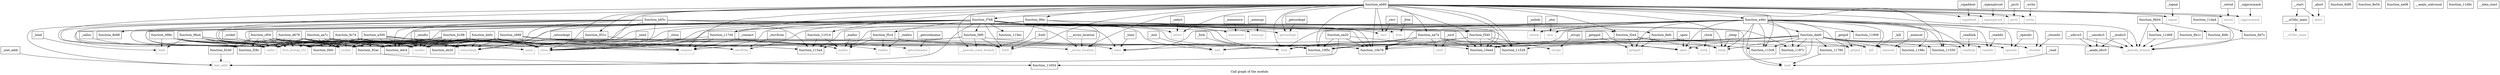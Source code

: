 digraph "Call graph of the module." {
  label="Call graph of the module.";
  node [shape=record];

  Node__realloc [label="{_realloc}"];
  Node__fcntl [label="{_fcntl}"];
  Node__fork [label="{_fork}"];
  Node____uClibc_main [label="{___uClibc_main}"];
  Node_function_8e98 [label="{function_8e98}"];
  Node__memset [label="{_memset}"];
  Node__getppid [label="{_getppid}"];
  Node__time [label="{_time}"];
  Node_function_11528 [label="{function_11528}"];
  Node_function_be0c [label="{function_be0c}"];
  Node_function_8d7c [label="{function_8d7c}"];
  Node__opendir [label="{_opendir}"];
  Node__getsockopt [label="{_getsockopt}"];
  Node_function_c688 [label="{function_c688}"];
  Node__close [label="{_close}"];
  Node_function_8efc [label="{function_8efc}"];
  Node____errno_location [label="{___errno_location}"];
  Node__exit [label="{_exit}"];
  Node__getsockname [label="{_getsockname}"];
  Node__atoi [label="{_atoi}"];
  Node_function_8fec [label="{function_8fec}"];
  Node_function_8df0 [label="{function_8df0}"];
  Node_function_cf04 [label="{function_cf04}"];
  Node_function_9240 [label="{function_9240}"];
  Node_function_115c8 [label="{function_115c8}"];
  Node_function_d678 [label="{function_d678}"];
  Node__open [label="{_open}"];
  Node__free [label="{_free}"];
  Node_function_115a4 [label="{function_115a4}"];
  Node_function_92ac [label="{function_92ac}"];
  Node_function_f28c [label="{function_f28c}"];
  Node_function_8dfc [label="{function_8dfc}"];
  Node_function_931c [label="{function_931c}"];
  Node_function_ddc4 [label="{function_ddc4}"];
  Node__clock [label="{_clock}"];
  Node_function_96a4 [label="{function_96a4}"];
  Node_function_11014 [label="{function_11014}"];
  Node_function_de20 [label="{function_de20}"];
  Node_function_f2e4 [label="{function_f2e4}"];
  Node_function_998c [label="{function_998c}"];
  Node_function_ded0 [label="{function_ded0}"];
  Node_function_10e78 [label="{function_10e78}"];
  Node_function_10ea4 [label="{function_10ea4}"];
  Node_function_f340 [label="{function_f340}"];
  Node_function_8e54 [label="{function_8e54}"];
  Node_function_10f5c [label="{function_10f5c}"];
  Node_function_9c74 [label="{function_9c74}"];
  Node__setsid [label="{_setsid}"];
  Node__sigprocmask [label="{_sigprocmask}"];
  Node_function_e46c [label="{function_e46c}"];
  Node_function_f40c [label="{function_f40c}"];
  Node_function_a300 [label="{function_a300}"];
  Node_sigaddset [color="gray50", fontcolor="gray50", label="{sigaddset}"];
  Node_function_11550 [label="{function_11550}"];
  Node_function_ea08 [label="{function_ea08}"];
  Node_function_f4f0 [label="{function_f4f0}"];
  Node_function_aa7c [label="{function_aa7c}"];
  Node_function_f5c4 [label="{function_f5c4}"];
  Node_function_ea20 [label="{function_ea20}"];
  Node__closedir [label="{_closedir}"];
  Node___start [label="{__start}"];
  Node_function_b198 [label="{function_b198}"];
  Node_function_ea74 [label="{function_ea74}"];
  Node_function_b65c [label="{function_b65c}"];
  Node_function_f768 [label="{function_f768}"];
  Node_function_eb60 [label="{function_eb60}"];
  Node_function_1187c [label="{function_1187c}"];
  Node_function_11908 [label="{function_11908}"];
  Node_function_1198c [label="{function_1198c}"];
  Node___udivsi3 [label="{__udivsi3}"];
  Node_malloc [color="gray50", fontcolor="gray50", label="{malloc}"];
  Node_sleep [color="gray50", fontcolor="gray50", label="{sleep}"];
  Node_recvfrom [color="gray50", fontcolor="gray50", label="{recvfrom}"];
  Node_socket [color="gray50", fontcolor="gray50", label="{socket}"];
  Node_select [color="gray50", fontcolor="gray50", label="{select}"];
  Node___aeabi_uidivmod [label="{__aeabi_uidivmod}"];
  Node___umodsi3 [label="{__umodsi3}"];
  Node___modsi3 [label="{__modsi3}"];
  Node___aeabi_ldiv0 [label="{__aeabi_ldiv0}"];
  Node_function_11d68 [label="{function_11d68}"];
  Node_function_11d9c [label="{function_11d9c}"];
  Node_function_115ec [label="{function_115ec}"];
  Node_function_11654 [label="{function_11654}"];
  Node_function_11780 [label="{function_11780}"];
  Node_function_117e0 [label="{function_117e0}"];
  Node_sigemptyset [color="gray50", fontcolor="gray50", label="{sigemptyset}"];
  Node_memmove [color="gray50", fontcolor="gray50", label="{memmove}"];
  Node_getpid [color="gray50", fontcolor="gray50", label="{getpid}"];
  Node_prctl [color="gray50", fontcolor="gray50", label="{prctl}"];
  Node_memcpy [color="gray50", fontcolor="gray50", label="{memcpy}"];
  Node_readlink [color="gray50", fontcolor="gray50", label="{readlink}"];
  Node_readdir [color="gray50", fontcolor="gray50", label="{readdir}"];
  Node_send [color="gray50", fontcolor="gray50", label="{send}"];
  Node_abort [color="gray50", fontcolor="gray50", label="{abort}"];
  Node_calloc [color="gray50", fontcolor="gray50", label="{calloc}"];
  Node_write [color="gray50", fontcolor="gray50", label="{write}"];
  Node_kill [color="gray50", fontcolor="gray50", label="{kill}"];
  Node_bind [color="gray50", fontcolor="gray50", label="{bind}"];
  Node_inet_addr [color="gray50", fontcolor="gray50", label="{inet_addr}"];
  Node_setsockopt [color="gray50", fontcolor="gray50", label="{setsockopt}"];
  Node_signal [color="gray50", fontcolor="gray50", label="{signal}"];
  Node_read [color="gray50", fontcolor="gray50", label="{read}"];
  Node_unlink [color="gray50", fontcolor="gray50", label="{unlink}"];
  Node_sendto [color="gray50", fontcolor="gray50", label="{sendto}"];
  Node_realloc [color="gray50", fontcolor="gray50", label="{realloc}"];
  Node_fork [color="gray50", fontcolor="gray50", label="{fork}"];
  Node___uClibc_main [color="gray50", fontcolor="gray50", label="{__uClibc_main}"];
  Node_memset [color="gray50", fontcolor="gray50", label="{memset}"];
  Node_getppid [color="gray50", fontcolor="gray50", label="{getppid}"];
  Node_time [color="gray50", fontcolor="gray50", label="{time}"];
  Node_opendir [color="gray50", fontcolor="gray50", label="{opendir}"];
  Node_getsockopt [color="gray50", fontcolor="gray50", label="{getsockopt}"];
  Node___errno_location [color="gray50", fontcolor="gray50", label="{__errno_location}"];
  Node_exit [color="gray50", fontcolor="gray50", label="{exit}"];
  Node_atoi [color="gray50", fontcolor="gray50", label="{atoi}"];
  Node_open [color="gray50", fontcolor="gray50", label="{open}"];
  Node_clock [color="gray50", fontcolor="gray50", label="{clock}"];
  Node_setsid [color="gray50", fontcolor="gray50", label="{setsid}"];
  Node_closedir [color="gray50", fontcolor="gray50", label="{closedir}"];
  Node_fcntl [color="gray50", fontcolor="gray50", label="{fcntl}"];
  Node_close [color="gray50", fontcolor="gray50", label="{close}"];
  Node_free [color="gray50", fontcolor="gray50", label="{free}"];
  Node_sigprocmask [color="gray50", fontcolor="gray50", label="{sigprocmask}"];
  Node_getsockname [color="gray50", fontcolor="gray50", label="{getsockname}"];
  Node___data_start [label="{__data_start}"];
  Node_llvm_bswap_i32 [color="gray50", fontcolor="gray50", label="{llvm_bswap_i32}"];
  Node_function_11da4 [label="{function_11da4}"];
  Node_strcpy [color="gray50", fontcolor="gray50", label="{strcpy}"];
  Node_ioctl [color="gray50", fontcolor="gray50", label="{ioctl}"];
  Node_recv [color="gray50", fontcolor="gray50", label="{recv}"];
  Node_connect [color="gray50", fontcolor="gray50", label="{connect}"];
  Node___pseudo_branch [color="gray50", fontcolor="gray50", label="{__pseudo_branch}"];
  Node___pseudo_cond_branch [color="gray50", fontcolor="gray50", label="{__pseudo_cond_branch}"];
  Node_function_8b04 [label="{function_8b04}"];
  Node_function_8b1c [label="{function_8b1c}"];
  Node__strcpy [label="{_strcpy}"];
  Node__ioctl [label="{_ioctl}"];
  Node__recv [label="{_recv}"];
  Node__connect [label="{_connect}"];
  Node__sigemptyset [label="{_sigemptyset}"];
  Node__memmove [label="{_memmove}"];
  Node__getpid [label="{_getpid}"];
  Node__prctl [label="{_prctl}"];
  Node__memcpy [label="{_memcpy}"];
  Node__readlink [label="{_readlink}"];
  Node__malloc [label="{_malloc}"];
  Node__sleep [label="{_sleep}"];
  Node__recvfrom [label="{_recvfrom}"];
  Node__socket [label="{_socket}"];
  Node__select [label="{_select}"];
  Node__readdir [label="{_readdir}"];
  Node__sigaddset [label="{_sigaddset}"];
  Node__send [label="{_send}"];
  Node__abort [label="{_abort}"];
  Node__calloc [label="{_calloc}"];
  Node__write [label="{_write}"];
  Node__kill [label="{_kill}"];
  Node__bind [label="{_bind}"];
  Node__inet_addr [label="{_inet_addr}"];
  Node__setsockopt [label="{_setsockopt}"];
  Node__signal [label="{_signal}"];
  Node__read [label="{_read}"];
  Node__unlink [label="{_unlink}"];
  Node__sendto [label="{_sendto}"];
  Node__realloc -> Node_realloc;
  Node__fcntl -> Node_fcntl;
  Node__fork -> Node_fork;
  Node____uClibc_main -> Node___uClibc_main;
  Node__memset -> Node_memset;
  Node__getppid -> Node_getppid;
  Node__time -> Node_time;
  Node_function_be0c -> Node_function_92ac;
  Node_function_be0c -> Node_function_f28c;
  Node_function_be0c -> Node_function_ddc4;
  Node_function_be0c -> Node_function_de20;
  Node_function_be0c -> Node_function_f40c;
  Node_function_be0c -> Node_malloc;
  Node_function_be0c -> Node_recvfrom;
  Node_function_be0c -> Node_socket;
  Node_function_be0c -> Node_calloc;
  Node_function_be0c -> Node_setsockopt;
  Node_function_be0c -> Node_sendto;
  Node_function_be0c -> Node_time;
  Node_function_be0c -> Node_fcntl;
  Node_function_be0c -> Node_close;
  Node_function_be0c -> Node_llvm_bswap_i32;
  Node_function_be0c -> Node_connect;
  Node_function_8d7c -> Node___pseudo_branch;
  Node__opendir -> Node_opendir;
  Node__getsockopt -> Node_getsockopt;
  Node_function_c688 -> Node_function_92ac;
  Node_function_c688 -> Node_function_f28c;
  Node_function_c688 -> Node_function_ddc4;
  Node_function_c688 -> Node_function_de20;
  Node_function_c688 -> Node_function_f40c;
  Node_function_c688 -> Node_malloc;
  Node_function_c688 -> Node_recvfrom;
  Node_function_c688 -> Node_socket;
  Node_function_c688 -> Node_calloc;
  Node_function_c688 -> Node_setsockopt;
  Node_function_c688 -> Node_sendto;
  Node_function_c688 -> Node_time;
  Node_function_c688 -> Node_fcntl;
  Node_function_c688 -> Node_close;
  Node_function_c688 -> Node_llvm_bswap_i32;
  Node_function_c688 -> Node_connect;
  Node__close -> Node_close;
  Node_function_8efc -> Node_sleep;
  Node_function_8efc -> Node_kill;
  Node_function_8efc -> Node_fork;
  Node_function_8efc -> Node_getppid;
  Node_function_8efc -> Node_exit;
  Node_function_8efc -> Node___pseudo_branch;
  Node____errno_location -> Node___errno_location;
  Node__exit -> Node_exit;
  Node__getsockname -> Node_getsockname;
  Node__atoi -> Node_atoi;
  Node_function_8fec -> Node_function_8efc;
  Node_function_8fec -> Node_function_115a4;
  Node_function_8fec -> Node_calloc;
  Node_function_8fec -> Node___errno_location;
  Node_function_8fec -> Node_free;
  Node_function_8fec -> Node___pseudo_cond_branch;
  Node_function_cf04 -> Node_function_9240;
  Node_function_cf04 -> Node_function_92ac;
  Node_function_cf04 -> Node_function_f28c;
  Node_function_cf04 -> Node_function_ddc4;
  Node_function_cf04 -> Node_function_de20;
  Node_function_cf04 -> Node_function_f40c;
  Node_function_cf04 -> Node_socket;
  Node_function_cf04 -> Node_calloc;
  Node_function_cf04 -> Node_setsockopt;
  Node_function_cf04 -> Node_sendto;
  Node_function_cf04 -> Node_close;
  Node_function_cf04 -> Node_llvm_bswap_i32;
  Node_function_9240 -> Node_inet_addr;
  Node_function_d678 -> Node_function_9240;
  Node_function_d678 -> Node_function_92ac;
  Node_function_d678 -> Node_function_f28c;
  Node_function_d678 -> Node_function_ddc4;
  Node_function_d678 -> Node_function_de20;
  Node_function_d678 -> Node_socket;
  Node_function_d678 -> Node_calloc;
  Node_function_d678 -> Node_setsockopt;
  Node_function_d678 -> Node_sendto;
  Node_function_d678 -> Node_close;
  Node_function_d678 -> Node_llvm_bswap_i32;
  Node__open -> Node_open;
  Node__free -> Node_free;
  Node_function_92ac -> Node_function_11654;
  Node_function_931c -> Node_calloc;
  Node_function_931c -> Node_realloc;
  Node__clock -> Node_clock;
  Node_function_96a4 -> Node_function_92ac;
  Node_function_96a4 -> Node_function_f28c;
  Node_function_96a4 -> Node_function_f40c;
  Node_function_96a4 -> Node_socket;
  Node_function_96a4 -> Node_send;
  Node_function_96a4 -> Node_calloc;
  Node_function_96a4 -> Node_bind;
  Node_function_96a4 -> Node_llvm_bswap_i32;
  Node_function_96a4 -> Node_connect;
  Node_function_11014 -> Node_function_115a4;
  Node_function_11014 -> Node_malloc;
  Node_function_f2e4 -> Node_getpid;
  Node_function_f2e4 -> Node_getppid;
  Node_function_f2e4 -> Node_time;
  Node_function_f2e4 -> Node_clock;
  Node_function_998c -> Node_function_92ac;
  Node_function_998c -> Node_function_f28c;
  Node_function_998c -> Node_function_f40c;
  Node_function_998c -> Node_socket;
  Node_function_998c -> Node_send;
  Node_function_998c -> Node_calloc;
  Node_function_998c -> Node_bind;
  Node_function_998c -> Node_llvm_bswap_i32;
  Node_function_998c -> Node_connect;
  Node_function_ded0 -> Node_function_11528;
  Node_function_ded0 -> Node_function_115c8;
  Node_function_ded0 -> Node_function_10e78;
  Node_function_ded0 -> Node_function_10ea4;
  Node_function_ded0 -> Node_function_10f5c;
  Node_function_ded0 -> Node_function_11550;
  Node_function_ded0 -> Node_function_1187c;
  Node_function_ded0 -> Node_function_1198c;
  Node_function_ded0 -> Node_sleep;
  Node_function_ded0 -> Node_function_11654;
  Node_function_ded0 -> Node_function_11780;
  Node_function_ded0 -> Node_readlink;
  Node_function_ded0 -> Node_readdir;
  Node_function_ded0 -> Node_kill;
  Node_function_ded0 -> Node_memset;
  Node_function_ded0 -> Node_opendir;
  Node_function_ded0 -> Node_open;
  Node_function_ded0 -> Node_closedir;
  Node_function_ded0 -> Node_close;
  Node_function_f340 -> Node_function_11528;
  Node_function_f340 -> Node_function_10e78;
  Node_function_f340 -> Node_function_10ea4;
  Node_function_f340 -> Node_function_10f5c;
  Node_function_f340 -> Node_strcpy;
  Node_function_9c74 -> Node_function_92ac;
  Node_function_9c74 -> Node_function_f28c;
  Node_function_9c74 -> Node_function_ddc4;
  Node_function_9c74 -> Node_function_de20;
  Node_function_9c74 -> Node_function_f40c;
  Node_function_9c74 -> Node_socket;
  Node_function_9c74 -> Node_calloc;
  Node_function_9c74 -> Node_setsockopt;
  Node_function_9c74 -> Node_sendto;
  Node_function_9c74 -> Node_close;
  Node_function_9c74 -> Node_llvm_bswap_i32;
  Node__setsid -> Node_setsid;
  Node__sigprocmask -> Node_sigprocmask;
  Node_function_e46c -> Node_function_115c8;
  Node_function_e46c -> Node_function_ded0;
  Node_function_e46c -> Node_function_10e78;
  Node_function_e46c -> Node_function_10ea4;
  Node_function_e46c -> Node_function_10f5c;
  Node_function_e46c -> Node_function_11550;
  Node_function_e46c -> Node_function_1187c;
  Node_function_e46c -> Node_function_11908;
  Node_function_e46c -> Node_function_1198c;
  Node_function_e46c -> Node_malloc;
  Node_function_e46c -> Node_sleep;
  Node_function_e46c -> Node_getpid;
  Node_function_e46c -> Node_readlink;
  Node_function_e46c -> Node_readdir;
  Node_function_e46c -> Node_kill;
  Node_function_e46c -> Node_read;
  Node_function_e46c -> Node_unlink;
  Node_function_e46c -> Node_fork;
  Node_function_e46c -> Node_getppid;
  Node_function_e46c -> Node_time;
  Node_function_e46c -> Node_opendir;
  Node_function_e46c -> Node_atoi;
  Node_function_e46c -> Node_open;
  Node_function_e46c -> Node_closedir;
  Node_function_e46c -> Node_close;
  Node_function_a300 -> Node_function_115a4;
  Node_function_a300 -> Node_function_92ac;
  Node_function_a300 -> Node_function_f28c;
  Node_function_a300 -> Node_function_ddc4;
  Node_function_a300 -> Node_function_de20;
  Node_function_a300 -> Node_function_f40c;
  Node_function_a300 -> Node_socket;
  Node_function_a300 -> Node_calloc;
  Node_function_a300 -> Node_setsockopt;
  Node_function_a300 -> Node_sendto;
  Node_function_a300 -> Node_close;
  Node_function_a300 -> Node_llvm_bswap_i32;
  Node_function_f4f0 -> Node_function_115c8;
  Node_function_f4f0 -> Node_socket;
  Node_function_f4f0 -> Node_fcntl;
  Node_function_f4f0 -> Node_connect;
  Node_function_f4f0 -> Node___pseudo_cond_branch;
  Node_function_aa7c -> Node_function_92ac;
  Node_function_aa7c -> Node_function_f28c;
  Node_function_aa7c -> Node_function_ddc4;
  Node_function_aa7c -> Node_function_de20;
  Node_function_aa7c -> Node_function_f40c;
  Node_function_aa7c -> Node_socket;
  Node_function_aa7c -> Node_calloc;
  Node_function_aa7c -> Node_setsockopt;
  Node_function_aa7c -> Node_sendto;
  Node_function_aa7c -> Node_close;
  Node_function_aa7c -> Node_llvm_bswap_i32;
  Node_function_f5c4 -> Node_function_11528;
  Node_function_f5c4 -> Node_function_115a4;
  Node_function_f5c4 -> Node_malloc;
  Node_function_f5c4 -> Node_realloc;
  Node_function_ea20 -> Node_function_10e78;
  Node_function_ea20 -> Node_function_10ea4;
  Node_function_ea20 -> Node_function_10f5c;
  Node_function_ea20 -> Node_inet_addr;
  Node__closedir -> Node_closedir;
  Node___start -> Node____uClibc_main;
  Node___start -> Node_abort;
  Node_function_b198 -> Node_function_115a4;
  Node_function_b198 -> Node_function_92ac;
  Node_function_b198 -> Node_function_f28c;
  Node_function_b198 -> Node_function_ddc4;
  Node_function_b198 -> Node_function_de20;
  Node_function_b198 -> Node_function_10e78;
  Node_function_b198 -> Node_function_10f5c;
  Node_function_b198 -> Node_socket;
  Node_function_b198 -> Node_calloc;
  Node_function_b198 -> Node_setsockopt;
  Node_function_b198 -> Node_sendto;
  Node_function_b198 -> Node_close;
  Node_function_b198 -> Node_llvm_bswap_i32;
  Node_function_ea74 -> Node_function_10e78;
  Node_function_ea74 -> Node_function_10ea4;
  Node_function_ea74 -> Node_function_10f5c;
  Node_function_ea74 -> Node_sleep;
  Node_function_ea74 -> Node_fork;
  Node_function_ea74 -> Node_exit;
  Node_function_ea74 -> Node_open;
  Node_function_ea74 -> Node_ioctl;
  Node_function_b65c -> Node_function_8e98;
  Node_function_b65c -> Node_function_11528;
  Node_function_b65c -> Node_function_115a4;
  Node_function_b65c -> Node_function_92ac;
  Node_function_b65c -> Node_function_f28c;
  Node_function_b65c -> Node_function_ddc4;
  Node_function_b65c -> Node_function_de20;
  Node_function_b65c -> Node_function_10e78;
  Node_function_b65c -> Node_function_10ea4;
  Node_function_b65c -> Node_function_f340;
  Node_function_b65c -> Node_function_10f5c;
  Node_function_b65c -> Node_function_1187c;
  Node_function_b65c -> Node_socket;
  Node_function_b65c -> Node_calloc;
  Node_function_b65c -> Node_inet_addr;
  Node_function_b65c -> Node_setsockopt;
  Node_function_b65c -> Node_read;
  Node_function_b65c -> Node_sendto;
  Node_function_b65c -> Node_open;
  Node_function_b65c -> Node_close;
  Node_function_f768 -> Node_function_f28c;
  Node_function_f768 -> Node_function_ddc4;
  Node_function_f768 -> Node_function_de20;
  Node_function_f768 -> Node_function_f2e4;
  Node_function_f768 -> Node_function_10e78;
  Node_function_f768 -> Node_function_10ea4;
  Node_function_f768 -> Node_function_10f5c;
  Node_function_f768 -> Node_function_f4f0;
  Node_function_f768 -> Node_function_f5c4;
  Node_function_f768 -> Node_recvfrom;
  Node_function_f768 -> Node_socket;
  Node_function_f768 -> Node_select;
  Node_function_f768 -> Node_function_115ec;
  Node_function_f768 -> Node_function_117e0;
  Node_function_f768 -> Node_memmove;
  Node_function_f768 -> Node_memcpy;
  Node_function_f768 -> Node_send;
  Node_function_f768 -> Node_calloc;
  Node_function_f768 -> Node_inet_addr;
  Node_function_f768 -> Node_setsockopt;
  Node_function_f768 -> Node_sendto;
  Node_function_f768 -> Node_fork;
  Node_function_f768 -> Node_time;
  Node_function_f768 -> Node_getsockopt;
  Node_function_f768 -> Node___errno_location;
  Node_function_f768 -> Node_exit;
  Node_function_f768 -> Node_fcntl;
  Node_function_f768 -> Node_close;
  Node_function_f768 -> Node_llvm_bswap_i32;
  Node_function_f768 -> Node_recv;
  Node_function_f768 -> Node_connect;
  Node_function_eb60 -> Node_function_11528;
  Node_function_eb60 -> Node_function_8fec;
  Node_function_eb60 -> Node_function_115c8;
  Node_function_eb60 -> Node_function_f28c;
  Node_function_eb60 -> Node_function_931c;
  Node_function_eb60 -> Node_function_11014;
  Node_function_eb60 -> Node_function_f2e4;
  Node_function_eb60 -> Node_function_10e78;
  Node_function_eb60 -> Node_function_10ea4;
  Node_function_eb60 -> Node_function_f340;
  Node_function_eb60 -> Node_function_10f5c;
  Node_function_eb60 -> Node_function_e46c;
  Node_function_eb60 -> Node_sigaddset;
  Node_function_eb60 -> Node_function_11550;
  Node_function_eb60 -> Node_function_ea74;
  Node_function_eb60 -> Node_function_f768;
  Node_function_eb60 -> Node_sleep;
  Node_function_eb60 -> Node_socket;
  Node_function_eb60 -> Node_select;
  Node_function_eb60 -> Node_function_117e0;
  Node_function_eb60 -> Node_sigemptyset;
  Node_function_eb60 -> Node_prctl;
  Node_function_eb60 -> Node_send;
  Node_function_eb60 -> Node_write;
  Node_function_eb60 -> Node_signal;
  Node_function_eb60 -> Node_fork;
  Node_function_eb60 -> Node_getsockopt;
  Node_function_eb60 -> Node___errno_location;
  Node_function_eb60 -> Node_setsid;
  Node_function_eb60 -> Node_fcntl;
  Node_function_eb60 -> Node_close;
  Node_function_eb60 -> Node_sigprocmask;
  Node_function_eb60 -> Node_recv;
  Node_function_eb60 -> Node_connect;
  Node_function_eb60 -> Node___pseudo_branch;
  Node_function_eb60 -> Node___pseudo_cond_branch;
  Node___udivsi3 -> Node___aeabi_ldiv0;
  Node___udivsi3 -> Node___pseudo_branch;
  Node___umodsi3 -> Node___aeabi_ldiv0;
  Node___umodsi3 -> Node___pseudo_branch;
  Node___modsi3 -> Node___aeabi_ldiv0;
  Node___modsi3 -> Node___pseudo_branch;
  Node_function_11d68 -> Node___pseudo_branch;
  Node_function_11780 -> Node_read;
  Node_function_117e0 -> Node_socket;
  Node_function_117e0 -> Node___errno_location;
  Node_function_117e0 -> Node_close;
  Node_function_117e0 -> Node_getsockname;
  Node_function_117e0 -> Node_connect;
  Node_function_11da4 -> Node_function_8d7c;
  Node_function_11da4 -> Node___pseudo_branch;
  Node_function_8b04 -> Node_function_8dfc;
  Node_function_8b04 -> Node_function_11d68;
  Node_function_8b04 -> Node___pseudo_branch;
  Node_function_8b1c -> Node___pseudo_branch;
  Node__strcpy -> Node_strcpy;
  Node__ioctl -> Node_ioctl;
  Node__recv -> Node_recv;
  Node__connect -> Node_connect;
  Node__sigemptyset -> Node_sigemptyset;
  Node__memmove -> Node_memmove;
  Node__getpid -> Node_getpid;
  Node__prctl -> Node_prctl;
  Node__memcpy -> Node_memcpy;
  Node__readlink -> Node_readlink;
  Node__malloc -> Node_malloc;
  Node__sleep -> Node_sleep;
  Node__recvfrom -> Node_recvfrom;
  Node__socket -> Node_socket;
  Node__select -> Node_select;
  Node__readdir -> Node_readdir;
  Node__sigaddset -> Node_sigaddset;
  Node__send -> Node_send;
  Node__abort -> Node_abort;
  Node__calloc -> Node_calloc;
  Node__write -> Node_write;
  Node__kill -> Node_kill;
  Node__bind -> Node_bind;
  Node__inet_addr -> Node_inet_addr;
  Node__setsockopt -> Node_setsockopt;
  Node__signal -> Node_signal;
  Node__read -> Node_read;
  Node__unlink -> Node_unlink;
  Node__sendto -> Node_sendto;
}
